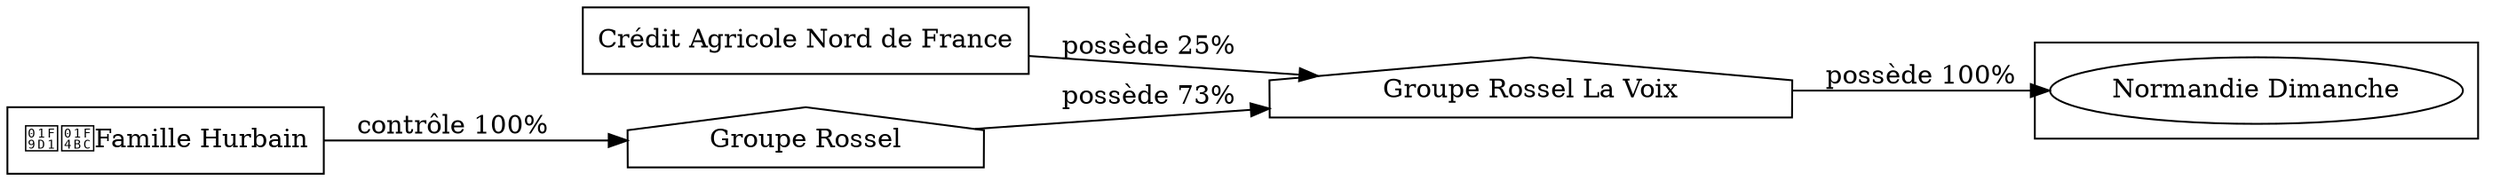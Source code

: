 digraph {
  rankdir=LR;
  subgraph roots {
    
      "credit-agricole-nord-de-france-172"[label="Crédit Agricole Nord de France" shape=box]
    
      "famille-hurbain-171"[label="🧑‍💼Famille Hurbain" shape=box]
    
  }

  
    "groupe-rossel-la-voix-184"[label="Groupe Rossel La Voix" shape=house]
  
    "groupe-rossel-183"[label="Groupe Rossel" shape=house]
  

  subgraph clusterLeaves {
    
      "normandie-dimanche-291"[label="Normandie Dimanche"]
    
  }

  
    "groupe-rossel-la-voix-184" -> "normandie-dimanche-291" [
      label="possède 100%"
    ]
  
    "credit-agricole-nord-de-france-172" -> "groupe-rossel-la-voix-184" [
      label="possède 25%"
    ]
  
    "groupe-rossel-183" -> "groupe-rossel-la-voix-184" [
      label="possède 73%"
    ]
  
    "famille-hurbain-171" -> "groupe-rossel-183" [
      label="contrôle 100%"
    ]
  
}
